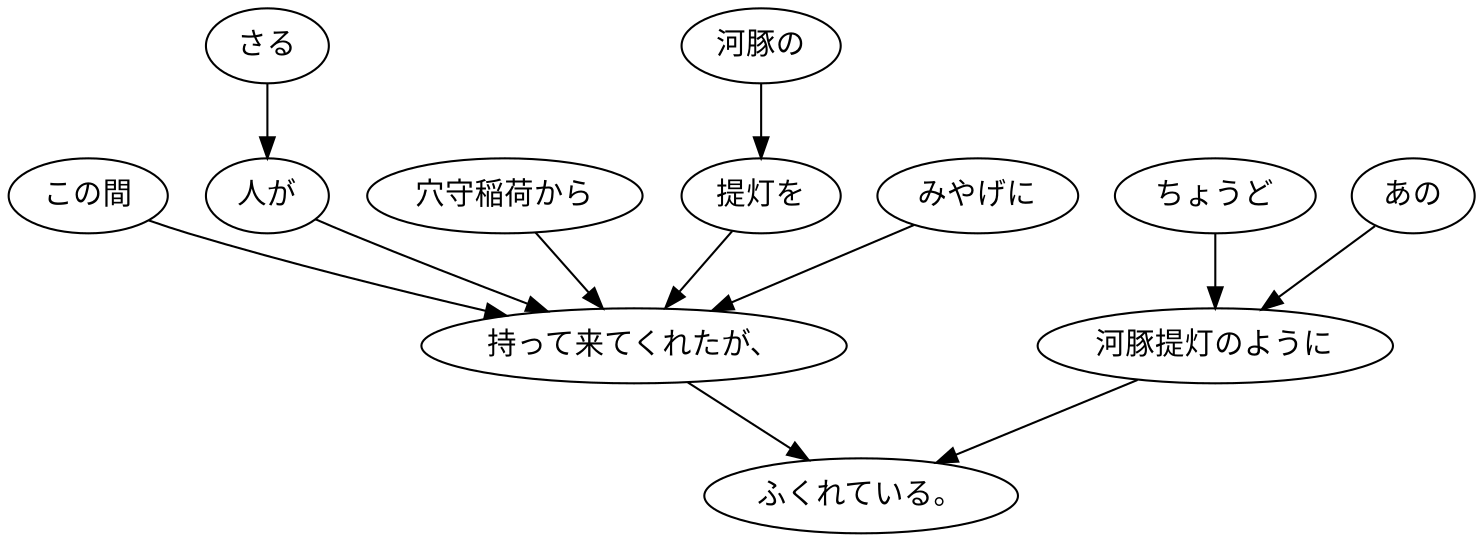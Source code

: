 digraph graph5670 {
	node0 [label="この間"];
	node1 [label="さる"];
	node2 [label="人が"];
	node3 [label="穴守稲荷から"];
	node4 [label="河豚の"];
	node5 [label="提灯を"];
	node6 [label="みやげに"];
	node7 [label="持って来てくれたが、"];
	node8 [label="ちょうど"];
	node9 [label="あの"];
	node10 [label="河豚提灯のように"];
	node11 [label="ふくれている。"];
	node0 -> node7;
	node1 -> node2;
	node2 -> node7;
	node3 -> node7;
	node4 -> node5;
	node5 -> node7;
	node6 -> node7;
	node7 -> node11;
	node8 -> node10;
	node9 -> node10;
	node10 -> node11;
}
